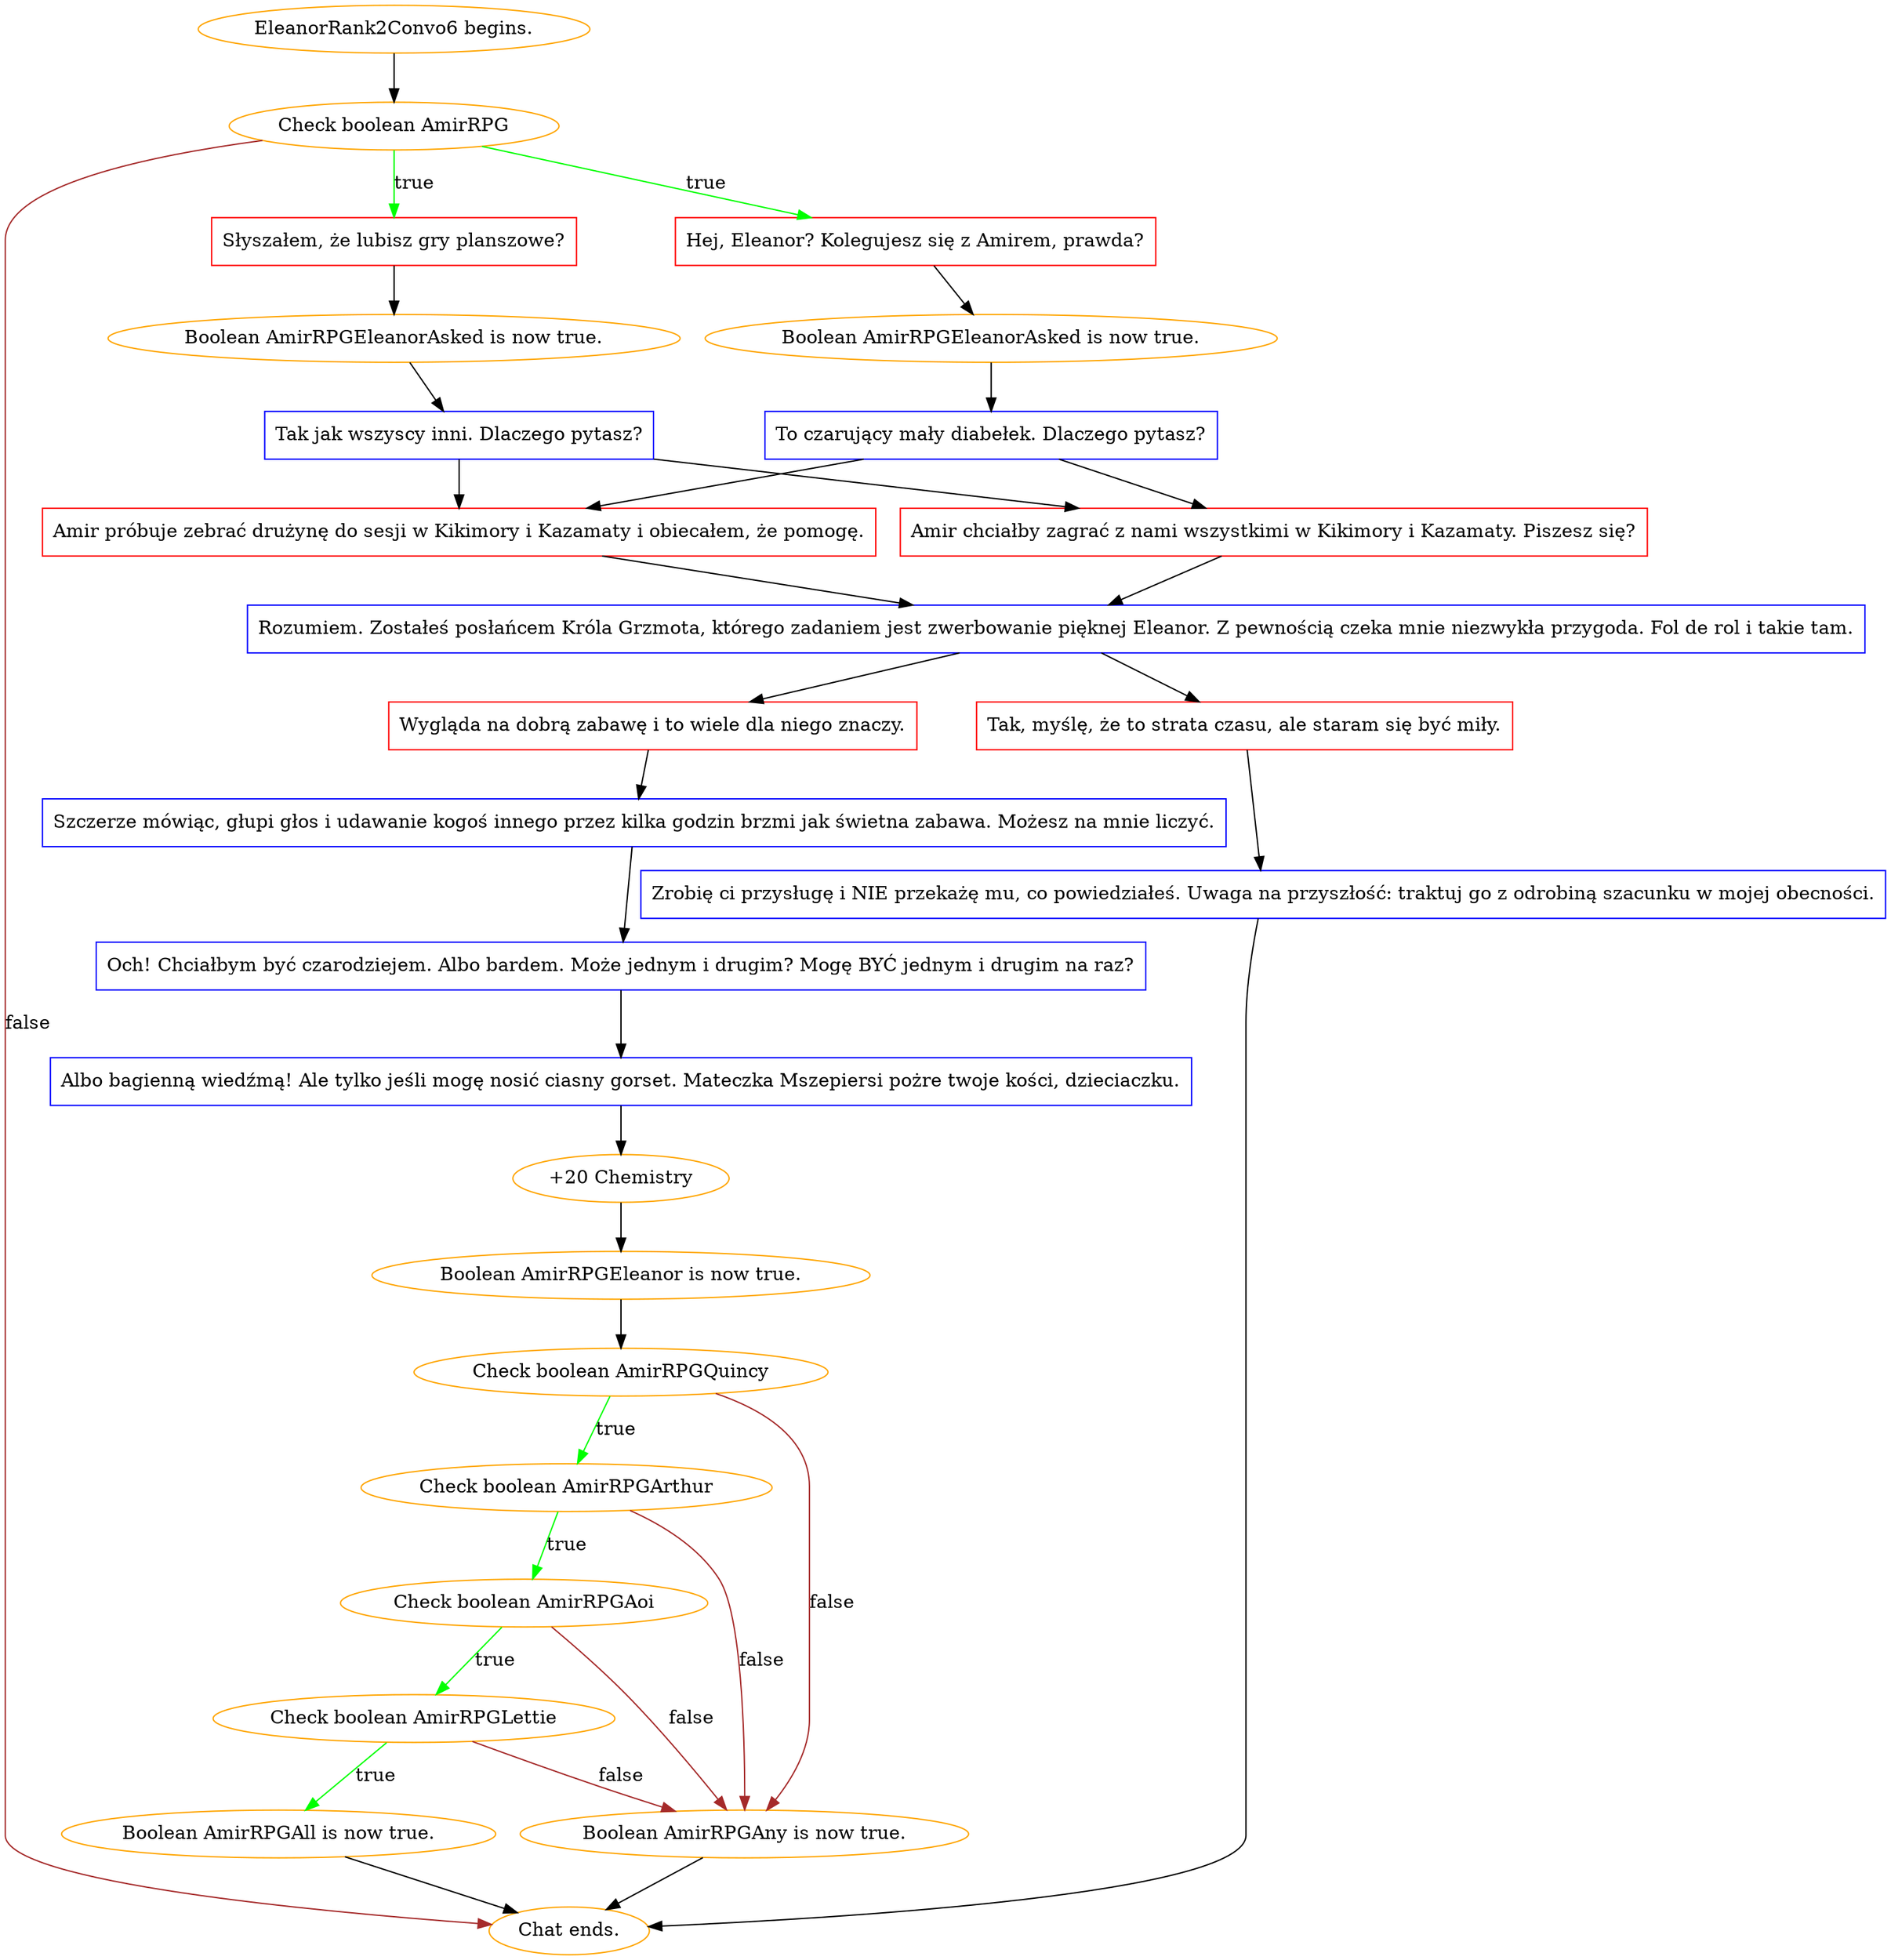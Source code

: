 digraph {
	"EleanorRank2Convo6 begins." [color=orange];
		"EleanorRank2Convo6 begins." -> j4038456104;
	j4038456104 [label="Check boolean AmirRPG",color=orange];
		j4038456104 -> j3734786042 [label=true,color=green];
		j4038456104 -> j599032121 [label=true,color=green];
		j4038456104 -> "Chat ends." [label=false,color=brown];
	j3734786042 [label="Hej, Eleanor? Kolegujesz się z Amirem, prawda?",shape=box,color=red];
		j3734786042 -> j3360530145;
	j599032121 [label="Słyszałem, że lubisz gry planszowe?",shape=box,color=red];
		j599032121 -> j114455079;
	"Chat ends." [color=orange];
	j3360530145 [label="Boolean AmirRPGEleanorAsked is now true.",color=orange];
		j3360530145 -> j353100147;
	j114455079 [label="Boolean AmirRPGEleanorAsked is now true.",color=orange];
		j114455079 -> j1135429124;
	j353100147 [label="To czarujący mały diabełek. Dlaczego pytasz?",shape=box,color=blue];
		j353100147 -> j4086914469;
		j353100147 -> j2136062296;
	j1135429124 [label="Tak jak wszyscy inni. Dlaczego pytasz?",shape=box,color=blue];
		j1135429124 -> j4086914469;
		j1135429124 -> j2136062296;
	j4086914469 [label="Amir próbuje zebrać drużynę do sesji w Kikimory i Kazamaty i obiecałem, że pomogę.",shape=box,color=red];
		j4086914469 -> j3460974978;
	j2136062296 [label="Amir chciałby zagrać z nami wszystkimi w Kikimory i Kazamaty. Piszesz się?",shape=box,color=red];
		j2136062296 -> j3460974978;
	j3460974978 [label="Rozumiem. Zostałeś posłańcem Króla Grzmota, którego zadaniem jest zwerbowanie pięknej Eleanor. Z pewnością czeka mnie niezwykła przygoda. Fol de rol i takie tam.",shape=box,color=blue];
		j3460974978 -> j793474022;
		j3460974978 -> j645475404;
	j793474022 [label="Tak, myślę, że to strata czasu, ale staram się być miły.",shape=box,color=red];
		j793474022 -> j80513074;
	j645475404 [label="Wygląda na dobrą zabawę i to wiele dla niego znaczy.",shape=box,color=red];
		j645475404 -> j1690461887;
	j80513074 [label="Zrobię ci przysługę i NIE przekażę mu, co powiedziałeś. Uwaga na przyszłość: traktuj go z odrobiną szacunku w mojej obecności.",shape=box,color=blue];
		j80513074 -> "Chat ends.";
	j1690461887 [label="Szczerze mówiąc, głupi głos i udawanie kogoś innego przez kilka godzin brzmi jak świetna zabawa. Możesz na mnie liczyć.",shape=box,color=blue];
		j1690461887 -> j747303236;
	j747303236 [label="Och! Chciałbym być czarodziejem. Albo bardem. Może jednym i drugim? Mogę BYĆ jednym i drugim na raz?",shape=box,color=blue];
		j747303236 -> j4082513733;
	j4082513733 [label="Albo bagienną wiedźmą! Ale tylko jeśli mogę nosić ciasny gorset. Mateczka Mszepiersi pożre twoje kości, dzieciaczku.",shape=box,color=blue];
		j4082513733 -> j1667172562;
	j1667172562 [label="+20 Chemistry",color=orange];
		j1667172562 -> j628696720;
	j628696720 [label="Boolean AmirRPGEleanor is now true.",color=orange];
		j628696720 -> j544204682;
	j544204682 [label="Check boolean AmirRPGQuincy",color=orange];
		j544204682 -> j154985083 [label=true,color=green];
		j544204682 -> j1992773596 [label=false,color=brown];
	j154985083 [label="Check boolean AmirRPGArthur",color=orange];
		j154985083 -> j3551149342 [label=true,color=green];
		j154985083 -> j1992773596 [label=false,color=brown];
	j1992773596 [label="Boolean AmirRPGAny is now true.",color=orange];
		j1992773596 -> "Chat ends.";
	j3551149342 [label="Check boolean AmirRPGAoi",color=orange];
		j3551149342 -> j682952477 [label=true,color=green];
		j3551149342 -> j1992773596 [label=false,color=brown];
	j682952477 [label="Check boolean AmirRPGLettie",color=orange];
		j682952477 -> j2677000302 [label=true,color=green];
		j682952477 -> j1992773596 [label=false,color=brown];
	j2677000302 [label="Boolean AmirRPGAll is now true.",color=orange];
		j2677000302 -> "Chat ends.";
}
